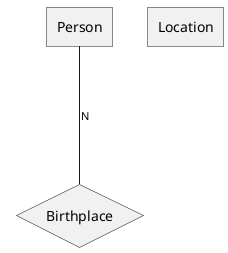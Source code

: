 @startchen

entity Person {
}
entity Location {
}
relationship Birthplace {
}

Person -N- Birthplace


@endchen
